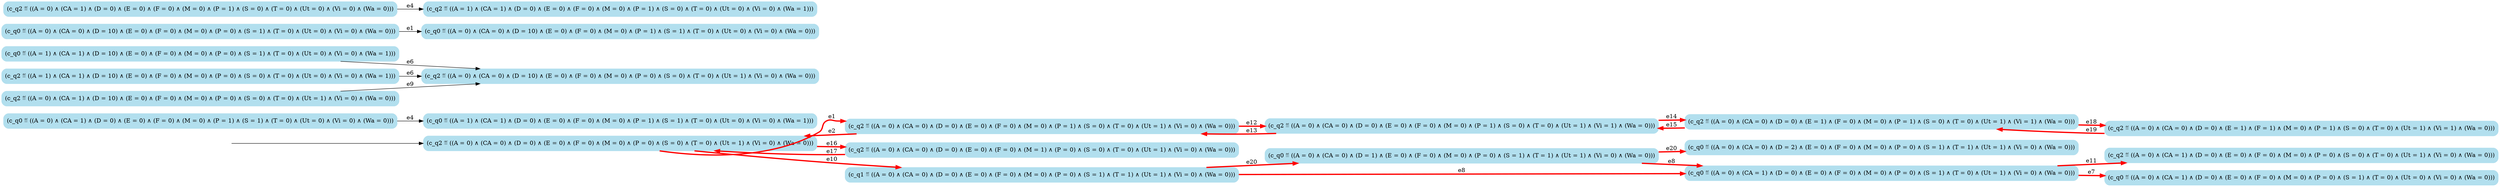 digraph G {

	rankdir = LR;

	start_c_q2_26[style=invisible];

	node[shape=box, style="rounded, filled", color=lightblue2];

	c_q2_17[label="(c_q2 ≝ ((A = 0) ∧ (CA = 0) ∧ (D = 0) ∧ (E = 0) ∧ (F = 0) ∧ (M = 0) ∧ (P = 1) ∧ (S = 0) ∧ (T = 0) ∧ (Ut = 1) ∧ (Vi = 1) ∧ (Wa = 0)))"];
	c_q0_35[label="(c_q0 ≝ ((A = 1) ∧ (CA = 1) ∧ (D = 0) ∧ (E = 0) ∧ (F = 0) ∧ (M = 0) ∧ (P = 1) ∧ (S = 1) ∧ (T = 0) ∧ (Ut = 0) ∧ (Vi = 0) ∧ (Wa = 1)))"];
	c_q1_30[label="(c_q1 ≝ ((A = 0) ∧ (CA = 0) ∧ (D = 0) ∧ (E = 0) ∧ (F = 0) ∧ (M = 0) ∧ (P = 0) ∧ (S = 1) ∧ (T = 1) ∧ (Ut = 1) ∧ (Vi = 0) ∧ (Wa = 0)))"];
	c_q2_45[label="(c_q2 ≝ ((A = 0) ∧ (CA = 1) ∧ (D = 0) ∧ (E = 0) ∧ (F = 0) ∧ (M = 0) ∧ (P = 0) ∧ (S = 0) ∧ (T = 0) ∧ (Ut = 1) ∧ (Vi = 0) ∧ (Wa = 0)))"];
	c_q2_25[label="(c_q2 ≝ ((A = 0) ∧ (CA = 0) ∧ (D = 0) ∧ (E = 1) ∧ (F = 0) ∧ (M = 0) ∧ (P = 1) ∧ (S = 0) ∧ (T = 0) ∧ (Ut = 1) ∧ (Vi = 1) ∧ (Wa = 0)))"];
	c_q0_40[label="(c_q0 ≝ ((A = 0) ∧ (CA = 0) ∧ (D = 1) ∧ (E = 0) ∧ (F = 0) ∧ (M = 0) ∧ (P = 0) ∧ (S = 1) ∧ (T = 1) ∧ (Ut = 1) ∧ (Vi = 0) ∧ (Wa = 0)))"];
	c_q0_41[label="(c_q0 ≝ ((A = 0) ∧ (CA = 0) ∧ (D = 2) ∧ (E = 0) ∧ (F = 0) ∧ (M = 0) ∧ (P = 0) ∧ (S = 1) ∧ (T = 1) ∧ (Ut = 1) ∧ (Vi = 0) ∧ (Wa = 0)))"];
	c_q0_42[label="(c_q0 ≝ ((A = 1) ∧ (CA = 1) ∧ (D = 10) ∧ (E = 0) ∧ (F = 0) ∧ (M = 0) ∧ (P = 0) ∧ (S = 1) ∧ (T = 0) ∧ (Ut = 0) ∧ (Vi = 0) ∧ (Wa = 1)))"];
	c_q2_43[label="(c_q2 ≝ ((A = 0) ∧ (CA = 0) ∧ (D = 10) ∧ (E = 0) ∧ (F = 0) ∧ (M = 0) ∧ (P = 0) ∧ (S = 0) ∧ (T = 0) ∧ (Ut = 1) ∧ (Vi = 0) ∧ (Wa = 0)))"];
	c_q2_6[label="(c_q2 ≝ ((A = 1) ∧ (CA = 1) ∧ (D = 10) ∧ (E = 0) ∧ (F = 0) ∧ (M = 0) ∧ (P = 0) ∧ (S = 0) ∧ (T = 0) ∧ (Ut = 0) ∧ (Vi = 0) ∧ (Wa = 1)))"];
	c_q0_32[label="(c_q0 ≝ ((A = 0) ∧ (CA = 0) ∧ (D = 10) ∧ (E = 0) ∧ (F = 0) ∧ (M = 0) ∧ (P = 0) ∧ (S = 1) ∧ (T = 0) ∧ (Ut = 0) ∧ (Vi = 0) ∧ (Wa = 0)))"];
	c_q2_13[label="(c_q2 ≝ ((A = 0) ∧ (CA = 0) ∧ (D = 0) ∧ (E = 0) ∧ (F = 0) ∧ (M = 0) ∧ (P = 1) ∧ (S = 0) ∧ (T = 0) ∧ (Ut = 1) ∧ (Vi = 0) ∧ (Wa = 0)))"];
	c_q2_5[label="(c_q2 ≝ ((A = 1) ∧ (CA = 1) ∧ (D = 0) ∧ (E = 0) ∧ (F = 0) ∧ (M = 0) ∧ (P = 1) ∧ (S = 0) ∧ (T = 0) ∧ (Ut = 0) ∧ (Vi = 0) ∧ (Wa = 1)))"];
	c_q0_44[label="(c_q0 ≝ ((A = 0) ∧ (CA = 1) ∧ (D = 0) ∧ (E = 0) ∧ (F = 0) ∧ (M = 0) ∧ (P = 0) ∧ (S = 1) ∧ (T = 0) ∧ (Ut = 1) ∧ (Vi = 0) ∧ (Wa = 0)))"];
	c_q0_37[label="(c_q0 ≝ ((A = 0) ∧ (CA = 1) ∧ (D = 0) ∧ (E = 0) ∧ (F = 0) ∧ (M = 0) ∧ (P = 0) ∧ (S = 1) ∧ (T = 0) ∧ (Ut = 0) ∧ (Vi = 0) ∧ (Wa = 0)))"];
	c_q0_33[label="(c_q0 ≝ ((A = 0) ∧ (CA = 0) ∧ (D = 10) ∧ (E = 0) ∧ (F = 0) ∧ (M = 0) ∧ (P = 1) ∧ (S = 1) ∧ (T = 0) ∧ (Ut = 0) ∧ (Vi = 0) ∧ (Wa = 0)))"];
	c_q2_4[label="(c_q2 ≝ ((A = 0) ∧ (CA = 1) ∧ (D = 0) ∧ (E = 0) ∧ (F = 0) ∧ (M = 0) ∧ (P = 1) ∧ (S = 0) ∧ (T = 0) ∧ (Ut = 0) ∧ (Vi = 0) ∧ (Wa = 0)))"];
	c_q2_24[label="(c_q2 ≝ ((A = 0) ∧ (CA = 0) ∧ (D = 0) ∧ (E = 1) ∧ (F = 1) ∧ (M = 0) ∧ (P = 1) ∧ (S = 0) ∧ (T = 0) ∧ (Ut = 1) ∧ (Vi = 1) ∧ (Wa = 0)))"];
	c_q2_8[label="(c_q2 ≝ ((A = 0) ∧ (CA = 1) ∧ (D = 10) ∧ (E = 0) ∧ (F = 0) ∧ (M = 0) ∧ (P = 0) ∧ (S = 0) ∧ (T = 0) ∧ (Ut = 1) ∧ (Vi = 0) ∧ (Wa = 0)))"];
	c_q2_20[label="(c_q2 ≝ ((A = 0) ∧ (CA = 0) ∧ (D = 0) ∧ (E = 0) ∧ (F = 0) ∧ (M = 1) ∧ (P = 0) ∧ (S = 0) ∧ (T = 0) ∧ (Ut = 1) ∧ (Vi = 0) ∧ (Wa = 0)))"];
	c_q2_26[label="(c_q2 ≝ ((A = 0) ∧ (CA = 0) ∧ (D = 0) ∧ (E = 0) ∧ (F = 0) ∧ (M = 0) ∧ (P = 0) ∧ (S = 0) ∧ (T = 0) ∧ (Ut = 1) ∧ (Vi = 0) ∧ (Wa = 0)))"];
	c_q0_34[label="(c_q0 ≝ ((A = 0) ∧ (CA = 1) ∧ (D = 0) ∧ (E = 0) ∧ (F = 0) ∧ (M = 0) ∧ (P = 1) ∧ (S = 1) ∧ (T = 0) ∧ (Ut = 0) ∧ (Vi = 0) ∧ (Wa = 0)))"];

	start_c_q2_26 -> c_q2_26;
	c_q2_26 -> c_q2_13[label="e1", penwidth=3, color=red];
	c_q2_13 -> c_q2_26[label="e2", penwidth=3, color=red];
	c_q2_4 -> c_q2_5[label="e4"];
	c_q2_6 -> c_q2_43[label="e6"];
	c_q2_8 -> c_q2_43[label="e9"];
	c_q2_13 -> c_q2_17[label="e12", penwidth=3, color=red];
	c_q2_17 -> c_q2_13[label="e13", penwidth=3, color=red];
	c_q2_17 -> c_q2_25[label="e14", penwidth=3, color=red];
	c_q2_25 -> c_q2_17[label="e15", penwidth=3, color=red];
	c_q2_26 -> c_q2_20[label="e16", penwidth=3, color=red];
	c_q2_20 -> c_q2_26[label="e17", penwidth=3, color=red];
	c_q2_25 -> c_q2_24[label="e18", penwidth=3, color=red];
	c_q2_24 -> c_q2_25[label="e19", penwidth=3, color=red];
	c_q2_26 -> c_q1_30[label="e10", penwidth=3, color=red];
	c_q1_30 -> c_q0_44[label="e8", penwidth=3, color=red];
	c_q1_30 -> c_q0_40[label="e20", penwidth=3, color=red];
	c_q0_32 -> c_q0_33[label="e1"];
	c_q0_34 -> c_q0_35[label="e4"];
	c_q0_44 -> c_q0_37[label="e7", penwidth=3, color=red];
	c_q0_40 -> c_q0_44[label="e8", penwidth=3, color=red];
	c_q0_40 -> c_q0_41[label="e20", penwidth=3, color=red];
	c_q0_42 -> c_q2_43[label="e6"];
	c_q0_44 -> c_q2_45[label="e11", penwidth=3, color=red];

}